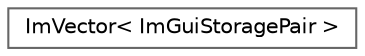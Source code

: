 digraph "Graphical Class Hierarchy"
{
 // LATEX_PDF_SIZE
  bgcolor="transparent";
  edge [fontname=Helvetica,fontsize=10,labelfontname=Helvetica,labelfontsize=10];
  node [fontname=Helvetica,fontsize=10,shape=box,height=0.2,width=0.4];
  rankdir="LR";
  Node0 [id="Node000000",label="ImVector\< ImGuiStoragePair \>",height=0.2,width=0.4,color="grey40", fillcolor="white", style="filled",URL="$structImVector.html",tooltip=" "];
}
